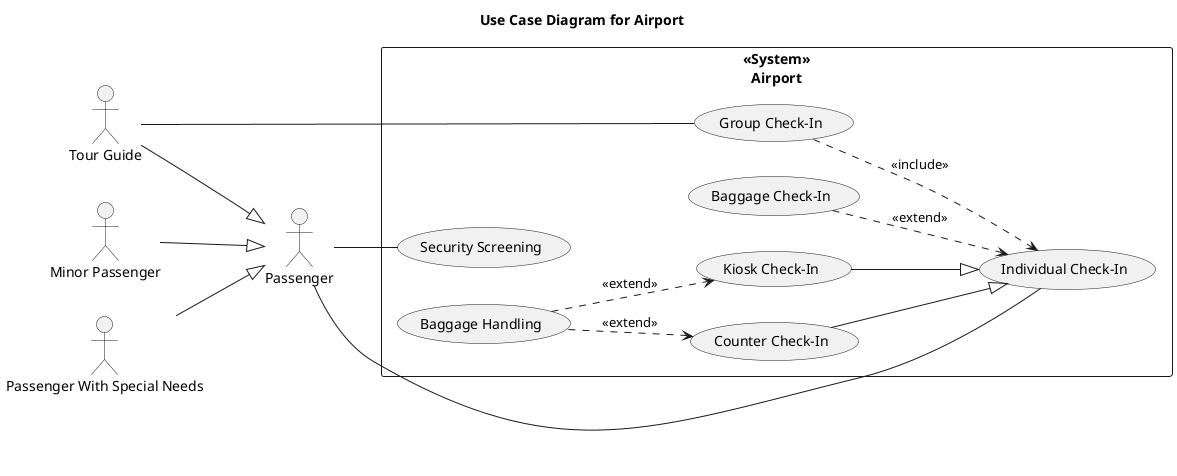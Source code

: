 @startuml
title Use Case Diagram for Airport

left to right direction
skinparam packageStyle rectangle

actor "Tour Guide" as tour_guide
actor "Minor Passenger" as minor_passenger
actor "Passenger" as passenger
actor "Passenger With Special Needs" as passenger_with_special_needs

rectangle "<<System>>\nAirport" as airport_boundary {
  usecase "Group Check-In" as group_check_in
  usecase "Individual Check-In" as individual_check_in
  usecase "Baggage Check-In" as baggage_check_in
  usecase "Security Screening" as security_screening
  usecase "Counter Check-In" as counter_check_in
  usecase "Kiosk Check-In" as kiosk_check_in
  usecase "Baggage Handling" as baggage_handling
}

tour_guide -- group_check_in
passenger -- individual_check_in
passenger -- security_screening

group_check_in ..> individual_check_in : <<include>>

baggage_check_in ..> individual_check_in : <<extend>>
baggage_handling ..> counter_check_in : <<extend>>
baggage_handling ..> kiosk_check_in : <<extend>>

counter_check_in --|> individual_check_in
kiosk_check_in --|> individual_check_in

tour_guide --|> passenger
minor_passenger --|> passenger
passenger_with_special_needs --|> passenger

@enduml
